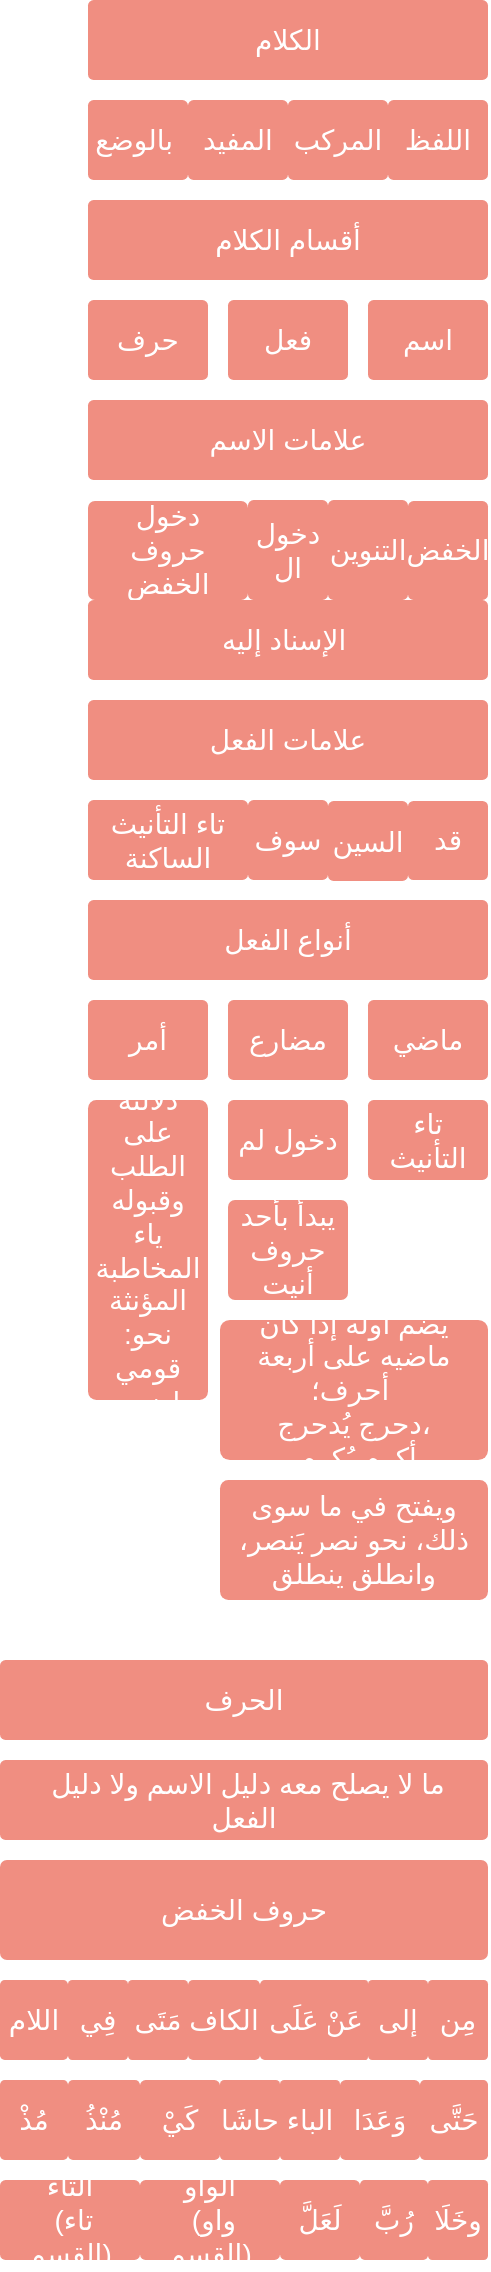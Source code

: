 <mxfile version="24.6.4" type="github">
  <diagram id="6a731a19-8d31-9384-78a2-239565b7b9f0" name="Page-1">
    <mxGraphModel dx="-501" dy="720" grid="1" gridSize="10" guides="1" tooltips="1" connect="1" arrows="1" fold="1" page="1" pageScale="1" pageWidth="827" pageHeight="1169" background="none" math="0" shadow="0">
      <root>
        <mxCell id="0" />
        <mxCell id="1" parent="0" />
        <mxCell id="1756" value="الكلام" style="rounded=1;whiteSpace=wrap;html=1;shadow=0;labelBackgroundColor=none;strokeColor=none;strokeWidth=3;fillColor=#f08e81;fontFamily=Helvetica;fontSize=14;fontColor=#FFFFFF;align=center;spacing=5;fontStyle=0;arcSize=7;perimeterSpacing=2;" parent="1" vertex="1">
          <mxGeometry x="1454" width="200" height="40" as="geometry" />
        </mxCell>
        <mxCell id="1773" value="" style="edgeStyle=none;rounded=1;jumpStyle=none;html=1;shadow=0;labelBackgroundColor=none;startArrow=none;startFill=0;jettySize=auto;orthogonalLoop=1;strokeColor=#12AAB5;strokeWidth=3;fontFamily=Helvetica;fontSize=14;fontColor=#FFFFFF;spacing=5;fontStyle=1;fillColor=#b0e3e6;" parent="1" edge="1">
          <mxGeometry relative="1" as="geometry">
            <mxPoint x="931.583" y="522.5" as="targetPoint" />
          </mxGeometry>
        </mxCell>
        <mxCell id="1775" value="" style="edgeStyle=none;rounded=1;jumpStyle=none;html=1;shadow=0;labelBackgroundColor=none;startArrow=none;startFill=0;jettySize=auto;orthogonalLoop=1;strokeColor=#12AAB5;strokeWidth=3;fontFamily=Helvetica;fontSize=14;fontColor=#FFFFFF;spacing=5;fontStyle=1;fillColor=#b0e3e6;" parent="1" edge="1">
          <mxGeometry relative="1" as="geometry">
            <mxPoint x="1003" y="446.533" as="targetPoint" />
          </mxGeometry>
        </mxCell>
        <mxCell id="1777" value="" style="edgeStyle=none;rounded=1;jumpStyle=none;html=1;shadow=0;labelBackgroundColor=none;startArrow=none;startFill=0;jettySize=auto;orthogonalLoop=1;strokeColor=#12AAB5;strokeWidth=3;fontFamily=Helvetica;fontSize=14;fontColor=#FFFFFF;spacing=5;fontStyle=1;fillColor=#b0e3e6;" parent="1" edge="1">
          <mxGeometry relative="1" as="geometry">
            <mxPoint x="1003" y="376.867" as="targetPoint" />
          </mxGeometry>
        </mxCell>
        <mxCell id="1779" value="" style="edgeStyle=none;rounded=1;jumpStyle=none;html=1;shadow=0;labelBackgroundColor=none;startArrow=none;startFill=0;jettySize=auto;orthogonalLoop=1;strokeColor=#12AAB5;strokeWidth=3;fontFamily=Helvetica;fontSize=14;fontColor=#FFFFFF;spacing=5;fontStyle=1;fillColor=#b0e3e6;" parent="1" edge="1">
          <mxGeometry relative="1" as="geometry">
            <mxPoint x="931.844" y="306.5" as="targetPoint" />
          </mxGeometry>
        </mxCell>
        <mxCell id="cRscaKNVrJ4zBHYBfBJa-1784" value="المركب" style="rounded=1;whiteSpace=wrap;html=1;shadow=0;labelBackgroundColor=none;strokeColor=none;strokeWidth=3;fillColor=#f08e81;fontFamily=Helvetica;fontSize=14;fontColor=#FFFFFF;align=center;spacing=5;fontStyle=0;arcSize=7;perimeterSpacing=2;" parent="1" vertex="1">
          <mxGeometry x="1554" y="50" width="50" height="40" as="geometry" />
        </mxCell>
        <mxCell id="cRscaKNVrJ4zBHYBfBJa-1790" value="المفيد" style="whiteSpace=wrap;html=1;fontSize=14;fillColor=#f08e81;strokeColor=none;fontColor=#FFFFFF;rounded=1;shadow=0;labelBackgroundColor=none;strokeWidth=3;spacing=5;fontStyle=0;arcSize=7;" parent="1" vertex="1">
          <mxGeometry x="1504" y="50" width="50" height="40" as="geometry" />
        </mxCell>
        <mxCell id="cRscaKNVrJ4zBHYBfBJa-1792" value="بالوضع&amp;nbsp;" style="whiteSpace=wrap;html=1;fontSize=14;fillColor=#f08e81;strokeColor=none;fontColor=#FFFFFF;rounded=1;shadow=0;labelBackgroundColor=none;strokeWidth=3;spacing=5;fontStyle=0;arcSize=7;" parent="1" vertex="1">
          <mxGeometry x="1454" y="50" width="50" height="40" as="geometry" />
        </mxCell>
        <mxCell id="5z6oDSpN4JRysGnLd312-1780" value="أقسام الكلام" style="rounded=1;whiteSpace=wrap;html=1;shadow=0;labelBackgroundColor=none;strokeColor=none;strokeWidth=3;fillColor=#f08e81;fontFamily=Helvetica;fontSize=14;fontColor=#FFFFFF;align=center;spacing=5;fontStyle=0;arcSize=7;perimeterSpacing=2;" parent="1" vertex="1">
          <mxGeometry x="1454" y="100" width="200" height="40" as="geometry" />
        </mxCell>
        <mxCell id="5z6oDSpN4JRysGnLd312-1781" value="حرف" style="rounded=1;whiteSpace=wrap;html=1;shadow=0;labelBackgroundColor=none;strokeColor=none;strokeWidth=3;fillColor=#f08e81;fontFamily=Helvetica;fontSize=14;fontColor=#FFFFFF;align=center;spacing=5;fontStyle=0;arcSize=7;perimeterSpacing=2;" parent="1" vertex="1">
          <mxGeometry x="1454" y="150" width="60" height="40" as="geometry" />
        </mxCell>
        <mxCell id="5z6oDSpN4JRysGnLd312-1783" value="فعل" style="rounded=1;whiteSpace=wrap;html=1;shadow=0;labelBackgroundColor=none;strokeColor=none;strokeWidth=3;fillColor=#f08e81;fontFamily=Helvetica;fontSize=14;fontColor=#FFFFFF;align=center;spacing=5;fontStyle=0;arcSize=7;perimeterSpacing=2;" parent="1" vertex="1">
          <mxGeometry x="1524" y="150" width="60" height="40" as="geometry" />
        </mxCell>
        <mxCell id="5z6oDSpN4JRysGnLd312-1784" value="اسم" style="rounded=1;whiteSpace=wrap;html=1;shadow=0;labelBackgroundColor=none;strokeColor=none;strokeWidth=3;fillColor=#f08e81;fontFamily=Helvetica;fontSize=14;fontColor=#FFFFFF;align=center;spacing=5;fontStyle=0;arcSize=7;perimeterSpacing=2;" parent="1" vertex="1">
          <mxGeometry x="1594" y="150" width="60" height="40" as="geometry" />
        </mxCell>
        <mxCell id="5z6oDSpN4JRysGnLd312-1788" value="علامات الاسم" style="rounded=1;whiteSpace=wrap;html=1;shadow=0;labelBackgroundColor=none;strokeColor=none;strokeWidth=3;fillColor=#f08e81;fontFamily=Helvetica;fontSize=14;fontColor=#FFFFFF;align=center;spacing=5;fontStyle=0;arcSize=7;perimeterSpacing=2;" parent="1" vertex="1">
          <mxGeometry x="1454" y="200" width="200" height="40" as="geometry" />
        </mxCell>
        <mxCell id="5z6oDSpN4JRysGnLd312-1790" value="دخول حروف الخفض" style="whiteSpace=wrap;html=1;fontSize=14;fillColor=#f08e81;strokeColor=none;fontColor=#FFFFFF;rounded=1;shadow=0;labelBackgroundColor=none;strokeWidth=3;spacing=5;fontStyle=0;arcSize=7;" parent="1" vertex="1">
          <mxGeometry x="1454" y="250.5" width="80" height="49.5" as="geometry" />
        </mxCell>
        <mxCell id="5z6oDSpN4JRysGnLd312-1791" value="دخول ال" style="whiteSpace=wrap;html=1;fontSize=14;fillColor=#f08e81;strokeColor=none;fontColor=#FFFFFF;rounded=1;shadow=0;labelBackgroundColor=none;strokeWidth=3;spacing=5;fontStyle=0;arcSize=7;" parent="1" vertex="1">
          <mxGeometry x="1534" y="250" width="40" height="50" as="geometry" />
        </mxCell>
        <mxCell id="5z6oDSpN4JRysGnLd312-1792" value="التنوين" style="rounded=1;whiteSpace=wrap;html=1;shadow=0;labelBackgroundColor=none;strokeColor=none;strokeWidth=3;fillColor=#f08e81;fontFamily=Helvetica;fontSize=14;fontColor=#FFFFFF;align=center;spacing=5;fontStyle=0;arcSize=7;perimeterSpacing=2;" parent="1" vertex="1">
          <mxGeometry x="1574" y="250" width="40" height="50" as="geometry" />
        </mxCell>
        <mxCell id="5z6oDSpN4JRysGnLd312-1793" value="الخفض" style="whiteSpace=wrap;html=1;fontSize=14;fillColor=#f08e81;strokeColor=none;fontColor=#FFFFFF;rounded=1;shadow=0;labelBackgroundColor=none;strokeWidth=3;spacing=5;fontStyle=0;arcSize=7;" parent="1" vertex="1">
          <mxGeometry x="1614" y="250.5" width="40" height="49.5" as="geometry" />
        </mxCell>
        <mxCell id="5z6oDSpN4JRysGnLd312-1797" value="الإسناد إليه&amp;nbsp;" style="rounded=1;whiteSpace=wrap;html=1;shadow=0;labelBackgroundColor=none;strokeColor=none;strokeWidth=3;fillColor=#f08e81;fontFamily=Helvetica;fontSize=14;fontColor=#FFFFFF;align=center;spacing=5;fontStyle=0;arcSize=7;perimeterSpacing=2;" parent="1" vertex="1">
          <mxGeometry x="1454" y="300" width="200" height="40" as="geometry" />
        </mxCell>
        <mxCell id="5z6oDSpN4JRysGnLd312-1798" value="علامات الفعل" style="rounded=1;whiteSpace=wrap;html=1;shadow=0;labelBackgroundColor=none;strokeColor=none;strokeWidth=3;fillColor=#f08e81;fontFamily=Helvetica;fontSize=14;fontColor=#FFFFFF;align=center;spacing=5;fontStyle=0;arcSize=7;perimeterSpacing=2;" parent="1" vertex="1">
          <mxGeometry x="1454" y="350" width="200" height="40" as="geometry" />
        </mxCell>
        <mxCell id="iHlBPepbxZfsLJ_pUvUi-1779" value="سوف" style="rounded=1;whiteSpace=wrap;html=1;shadow=0;labelBackgroundColor=none;strokeColor=none;strokeWidth=3;fillColor=#f08e81;fontFamily=Helvetica;fontSize=14;fontColor=#FFFFFF;align=center;spacing=5;fontStyle=0;arcSize=7;perimeterSpacing=2;" parent="1" vertex="1">
          <mxGeometry x="1534" y="400" width="40" height="40" as="geometry" />
        </mxCell>
        <mxCell id="iHlBPepbxZfsLJ_pUvUi-1780" value="قد" style="whiteSpace=wrap;html=1;fontSize=14;fillColor=#f08e81;strokeColor=none;fontColor=#FFFFFF;rounded=1;shadow=0;labelBackgroundColor=none;strokeWidth=3;spacing=5;fontStyle=0;arcSize=7;" parent="1" vertex="1">
          <mxGeometry x="1614" y="400.5" width="40" height="39.5" as="geometry" />
        </mxCell>
        <mxCell id="iHlBPepbxZfsLJ_pUvUi-1781" value="السين" style="whiteSpace=wrap;html=1;fontSize=14;fillColor=#f08e81;strokeColor=none;fontColor=#FFFFFF;rounded=1;shadow=0;labelBackgroundColor=none;strokeWidth=3;spacing=5;fontStyle=0;arcSize=7;" parent="1" vertex="1">
          <mxGeometry x="1574" y="400.5" width="40" height="40" as="geometry" />
        </mxCell>
        <mxCell id="iHlBPepbxZfsLJ_pUvUi-1782" value="تاء التأنيث الساكنة" style="whiteSpace=wrap;html=1;fontSize=14;fillColor=#f08e81;strokeColor=none;fontColor=#FFFFFF;rounded=1;shadow=0;labelBackgroundColor=none;strokeWidth=3;spacing=5;fontStyle=0;arcSize=7;" parent="1" vertex="1">
          <mxGeometry x="1454" y="400" width="80" height="40" as="geometry" />
        </mxCell>
        <mxCell id="iHlBPepbxZfsLJ_pUvUi-1784" value="أنواع الفعل" style="rounded=1;whiteSpace=wrap;html=1;shadow=0;labelBackgroundColor=none;strokeColor=none;strokeWidth=3;fillColor=#f08e81;fontFamily=Helvetica;fontSize=14;fontColor=#FFFFFF;align=center;spacing=5;fontStyle=0;arcSize=7;perimeterSpacing=2;" parent="1" vertex="1">
          <mxGeometry x="1454" y="450" width="200" height="40" as="geometry" />
        </mxCell>
        <mxCell id="iHlBPepbxZfsLJ_pUvUi-1785" value="أمر" style="rounded=1;whiteSpace=wrap;html=1;shadow=0;labelBackgroundColor=none;strokeColor=none;strokeWidth=3;fillColor=#f08e81;fontFamily=Helvetica;fontSize=14;fontColor=#FFFFFF;align=center;spacing=5;fontStyle=0;arcSize=7;perimeterSpacing=2;" parent="1" vertex="1">
          <mxGeometry x="1454" y="500" width="60" height="40" as="geometry" />
        </mxCell>
        <mxCell id="iHlBPepbxZfsLJ_pUvUi-1786" value="مضارع" style="rounded=1;whiteSpace=wrap;html=1;shadow=0;labelBackgroundColor=none;strokeColor=none;strokeWidth=3;fillColor=#f08e81;fontFamily=Helvetica;fontSize=14;fontColor=#FFFFFF;align=center;spacing=5;fontStyle=0;arcSize=7;perimeterSpacing=2;" parent="1" vertex="1">
          <mxGeometry x="1524" y="500" width="60" height="40" as="geometry" />
        </mxCell>
        <mxCell id="iHlBPepbxZfsLJ_pUvUi-1787" value="ماضي" style="rounded=1;whiteSpace=wrap;html=1;shadow=0;labelBackgroundColor=none;strokeColor=none;strokeWidth=3;fillColor=#f08e81;fontFamily=Helvetica;fontSize=14;fontColor=#FFFFFF;align=center;spacing=5;fontStyle=0;arcSize=7;perimeterSpacing=2;" parent="1" vertex="1">
          <mxGeometry x="1594" y="500" width="60" height="40" as="geometry" />
        </mxCell>
        <mxCell id="iHlBPepbxZfsLJ_pUvUi-1788" value="اللفظ" style="rounded=1;whiteSpace=wrap;html=1;shadow=0;labelBackgroundColor=none;strokeColor=none;strokeWidth=3;fillColor=#f08e81;fontFamily=Helvetica;fontSize=14;fontColor=#FFFFFF;align=center;spacing=5;fontStyle=0;arcSize=7;perimeterSpacing=2;" parent="1" vertex="1">
          <mxGeometry x="1604" y="50" width="50" height="40" as="geometry" />
        </mxCell>
        <mxCell id="iHlBPepbxZfsLJ_pUvUi-1789" value="تاء التأنيث" style="rounded=1;whiteSpace=wrap;html=1;shadow=0;labelBackgroundColor=none;strokeColor=none;strokeWidth=3;fillColor=#f08e81;fontFamily=Helvetica;fontSize=14;fontColor=#FFFFFF;align=center;spacing=5;fontStyle=0;arcSize=7;perimeterSpacing=2;" parent="1" vertex="1">
          <mxGeometry x="1594" y="550" width="60" height="40" as="geometry" />
        </mxCell>
        <mxCell id="iHlBPepbxZfsLJ_pUvUi-1790" value="دخول لم" style="rounded=1;whiteSpace=wrap;html=1;shadow=0;labelBackgroundColor=none;strokeColor=none;strokeWidth=3;fillColor=#f08e81;fontFamily=Helvetica;fontSize=14;fontColor=#FFFFFF;align=center;spacing=5;fontStyle=0;arcSize=7;perimeterSpacing=2;" parent="1" vertex="1">
          <mxGeometry x="1524" y="550" width="60" height="40" as="geometry" />
        </mxCell>
        <mxCell id="YPoOsqwpcXnKGERG9v0A-1779" value="يبدأ بأحد حروف أنيت" style="rounded=1;whiteSpace=wrap;html=1;shadow=0;labelBackgroundColor=none;strokeColor=none;strokeWidth=3;fillColor=#f08e81;fontFamily=Helvetica;fontSize=14;fontColor=#FFFFFF;align=center;spacing=5;fontStyle=0;arcSize=7;perimeterSpacing=2;" vertex="1" parent="1">
          <mxGeometry x="1524" y="600" width="60" height="50" as="geometry" />
        </mxCell>
        <mxCell id="YPoOsqwpcXnKGERG9v0A-1780" value="يضم أوله إذا كان ماضيه على أربعة أحرف؛&amp;nbsp;&lt;div&gt;دحرج يُدحرج،&lt;/div&gt;&lt;div&gt;&amp;nbsp;أكرم يُكرم&lt;/div&gt;" style="rounded=1;whiteSpace=wrap;html=1;shadow=0;labelBackgroundColor=none;strokeColor=none;strokeWidth=3;fillColor=#f08e81;fontFamily=Helvetica;fontSize=14;fontColor=#FFFFFF;align=center;spacing=5;fontStyle=0;arcSize=7;perimeterSpacing=2;" vertex="1" parent="1">
          <mxGeometry x="1520" y="660" width="134" height="70" as="geometry" />
        </mxCell>
        <mxCell id="YPoOsqwpcXnKGERG9v0A-1781" value="ويفتح في ما سوى ذلك، نحو نصر يَنصر، وانطلق ينطلق" style="rounded=1;whiteSpace=wrap;html=1;shadow=0;labelBackgroundColor=none;strokeColor=none;strokeWidth=3;fillColor=#f08e81;fontFamily=Helvetica;fontSize=14;fontColor=#FFFFFF;align=center;spacing=5;fontStyle=0;arcSize=7;perimeterSpacing=2;" vertex="1" parent="1">
          <mxGeometry x="1520" y="740" width="134" height="60" as="geometry" />
        </mxCell>
        <mxCell id="YPoOsqwpcXnKGERG9v0A-1782" value="دلالته على الطلب وقبوله ياء المخاطبة المؤنثة نحو: قومي واضربي" style="rounded=1;whiteSpace=wrap;html=1;shadow=0;labelBackgroundColor=none;strokeColor=none;strokeWidth=3;fillColor=#f08e81;fontFamily=Helvetica;fontSize=14;fontColor=#FFFFFF;align=center;spacing=5;fontStyle=0;arcSize=7;perimeterSpacing=2;" vertex="1" parent="1">
          <mxGeometry x="1454" y="550" width="60" height="150" as="geometry" />
        </mxCell>
        <mxCell id="YPoOsqwpcXnKGERG9v0A-1783" value="الحرف" style="rounded=1;whiteSpace=wrap;html=1;shadow=0;labelBackgroundColor=none;strokeColor=none;strokeWidth=3;fillColor=#f08e81;fontFamily=Helvetica;fontSize=14;fontColor=#FFFFFF;align=center;spacing=5;fontStyle=0;arcSize=7;perimeterSpacing=2;" vertex="1" parent="1">
          <mxGeometry x="1410" y="830" width="244" height="40" as="geometry" />
        </mxCell>
        <mxCell id="YPoOsqwpcXnKGERG9v0A-1785" value="&amp;nbsp;ما لا يصلح معه دليل الاسم ولا دليل الفعل" style="rounded=1;whiteSpace=wrap;html=1;shadow=0;labelBackgroundColor=none;strokeColor=none;strokeWidth=3;fillColor=#f08e81;fontFamily=Helvetica;fontSize=14;fontColor=#FFFFFF;align=center;spacing=5;fontStyle=0;arcSize=7;perimeterSpacing=2;" vertex="1" parent="1">
          <mxGeometry x="1410" y="880" width="244" height="40" as="geometry" />
        </mxCell>
        <mxCell id="YPoOsqwpcXnKGERG9v0A-1786" value="حروف الخفض" style="whiteSpace=wrap;html=1;fontSize=14;fillColor=#f08e81;strokeColor=none;fontColor=#FFFFFF;rounded=1;shadow=0;labelBackgroundColor=none;strokeWidth=3;spacing=5;fontStyle=0;arcSize=7;" vertex="1" parent="1">
          <mxGeometry x="1410" y="930" width="244" height="50" as="geometry" />
        </mxCell>
        <mxCell id="YPoOsqwpcXnKGERG9v0A-1789" value="مِن" style="rounded=1;whiteSpace=wrap;html=1;shadow=0;labelBackgroundColor=none;strokeColor=none;strokeWidth=3;fillColor=#f08e81;fontFamily=Helvetica;fontSize=14;fontColor=#FFFFFF;align=center;spacing=5;fontStyle=0;arcSize=7;perimeterSpacing=2;" vertex="1" parent="1">
          <mxGeometry x="1624" y="990" width="30" height="40" as="geometry" />
        </mxCell>
        <mxCell id="YPoOsqwpcXnKGERG9v0A-1790" value="إلى" style="rounded=1;whiteSpace=wrap;html=1;shadow=0;labelBackgroundColor=none;strokeColor=none;strokeWidth=3;fillColor=#f08e81;fontFamily=Helvetica;fontSize=14;fontColor=#FFFFFF;align=center;spacing=5;fontStyle=0;arcSize=7;perimeterSpacing=2;" vertex="1" parent="1">
          <mxGeometry x="1594" y="990" width="30" height="40" as="geometry" />
        </mxCell>
        <mxCell id="YPoOsqwpcXnKGERG9v0A-1791" value="عَنْ" style="rounded=1;whiteSpace=wrap;html=1;shadow=0;labelBackgroundColor=none;strokeColor=none;strokeWidth=3;fillColor=#f08e81;fontFamily=Helvetica;fontSize=14;fontColor=#FFFFFF;align=center;spacing=5;fontStyle=0;arcSize=7;perimeterSpacing=2;" vertex="1" parent="1">
          <mxGeometry x="1570" y="990" width="24" height="40" as="geometry" />
        </mxCell>
        <mxCell id="YPoOsqwpcXnKGERG9v0A-1793" value="فِي" style="rounded=1;whiteSpace=wrap;html=1;shadow=0;labelBackgroundColor=none;strokeColor=none;strokeWidth=3;fillColor=#f08e81;fontFamily=Helvetica;fontSize=14;fontColor=#FFFFFF;align=center;spacing=5;fontStyle=0;arcSize=7;perimeterSpacing=2;" vertex="1" parent="1">
          <mxGeometry x="1444" y="990" width="30" height="40" as="geometry" />
        </mxCell>
        <mxCell id="YPoOsqwpcXnKGERG9v0A-1794" value="عَلَى" style="rounded=1;whiteSpace=wrap;html=1;shadow=0;labelBackgroundColor=none;strokeColor=none;strokeWidth=3;fillColor=#f08e81;fontFamily=Helvetica;fontSize=14;fontColor=#FFFFFF;align=center;spacing=5;fontStyle=0;arcSize=7;perimeterSpacing=2;" vertex="1" parent="1">
          <mxGeometry x="1540" y="990" width="34" height="40" as="geometry" />
        </mxCell>
        <mxCell id="YPoOsqwpcXnKGERG9v0A-1796" value="الباء" style="rounded=1;whiteSpace=wrap;html=1;shadow=0;labelBackgroundColor=none;strokeColor=none;strokeWidth=3;fillColor=#f08e81;fontFamily=Helvetica;fontSize=14;fontColor=#FFFFFF;align=center;spacing=5;fontStyle=0;arcSize=7;perimeterSpacing=2;" vertex="1" parent="1">
          <mxGeometry x="1550" y="1040" width="30" height="40" as="geometry" />
        </mxCell>
        <mxCell id="YPoOsqwpcXnKGERG9v0A-1797" value="اللام" style="rounded=1;whiteSpace=wrap;html=1;shadow=0;labelBackgroundColor=none;strokeColor=none;strokeWidth=3;fillColor=#f08e81;fontFamily=Helvetica;fontSize=14;fontColor=#FFFFFF;align=center;spacing=5;fontStyle=0;arcSize=7;perimeterSpacing=2;" vertex="1" parent="1">
          <mxGeometry x="1410" y="990" width="34" height="40" as="geometry" />
        </mxCell>
        <mxCell id="YPoOsqwpcXnKGERG9v0A-1799" value="مُنْذُ" style="rounded=1;whiteSpace=wrap;html=1;shadow=0;labelBackgroundColor=none;strokeColor=none;strokeWidth=3;fillColor=#f08e81;fontFamily=Helvetica;fontSize=14;fontColor=#FFFFFF;align=center;spacing=5;fontStyle=0;arcSize=7;perimeterSpacing=2;" vertex="1" parent="1">
          <mxGeometry x="1444" y="1040" width="36" height="40" as="geometry" />
        </mxCell>
        <mxCell id="YPoOsqwpcXnKGERG9v0A-1800" value="الواو&lt;div&gt;&amp;nbsp;(واو القسم)&lt;/div&gt;" style="rounded=1;whiteSpace=wrap;html=1;shadow=0;labelBackgroundColor=none;strokeColor=none;strokeWidth=3;fillColor=#f08e81;fontFamily=Helvetica;fontSize=14;fontColor=#FFFFFF;align=center;spacing=5;fontStyle=0;arcSize=7;perimeterSpacing=2;" vertex="1" parent="1">
          <mxGeometry x="1480" y="1090" width="70" height="40" as="geometry" />
        </mxCell>
        <mxCell id="YPoOsqwpcXnKGERG9v0A-1801" value="وَعَدَا" style="rounded=1;whiteSpace=wrap;html=1;shadow=0;labelBackgroundColor=none;strokeColor=none;strokeWidth=3;fillColor=#f08e81;fontFamily=Helvetica;fontSize=14;fontColor=#FFFFFF;align=center;spacing=5;fontStyle=0;arcSize=7;perimeterSpacing=2;" vertex="1" parent="1">
          <mxGeometry x="1580" y="1040" width="40" height="40" as="geometry" />
        </mxCell>
        <mxCell id="YPoOsqwpcXnKGERG9v0A-1802" value="وخَلَا" style="rounded=1;whiteSpace=wrap;html=1;shadow=0;labelBackgroundColor=none;strokeColor=none;strokeWidth=3;fillColor=#f08e81;fontFamily=Helvetica;fontSize=14;fontColor=#FFFFFF;align=center;spacing=5;fontStyle=0;arcSize=7;perimeterSpacing=2;" vertex="1" parent="1">
          <mxGeometry x="1624" y="1090" width="30" height="40" as="geometry" />
        </mxCell>
        <mxCell id="YPoOsqwpcXnKGERG9v0A-1803" value="رُبَّ" style="rounded=1;whiteSpace=wrap;html=1;shadow=0;labelBackgroundColor=none;strokeColor=none;strokeWidth=3;fillColor=#f08e81;fontFamily=Helvetica;fontSize=14;fontColor=#FFFFFF;align=center;spacing=5;fontStyle=0;arcSize=7;perimeterSpacing=2;" vertex="1" parent="1">
          <mxGeometry x="1590" y="1090" width="34" height="40" as="geometry" />
        </mxCell>
        <mxCell id="YPoOsqwpcXnKGERG9v0A-1804" value="حَتَّى" style="rounded=1;whiteSpace=wrap;html=1;shadow=0;labelBackgroundColor=none;strokeColor=none;strokeWidth=3;fillColor=#f08e81;fontFamily=Helvetica;fontSize=14;fontColor=#FFFFFF;align=center;spacing=5;fontStyle=0;arcSize=7;perimeterSpacing=2;" vertex="1" parent="1">
          <mxGeometry x="1620" y="1040" width="34" height="40" as="geometry" />
        </mxCell>
        <mxCell id="YPoOsqwpcXnKGERG9v0A-1806" value="مُذْ" style="rounded=1;whiteSpace=wrap;html=1;shadow=0;labelBackgroundColor=none;strokeColor=none;strokeWidth=3;fillColor=#f08e81;fontFamily=Helvetica;fontSize=14;fontColor=#FFFFFF;align=center;spacing=5;fontStyle=0;arcSize=7;perimeterSpacing=2;" vertex="1" parent="1">
          <mxGeometry x="1410" y="1040" width="34" height="40" as="geometry" />
        </mxCell>
        <mxCell id="YPoOsqwpcXnKGERG9v0A-1807" value="&lt;div&gt;التاء&lt;/div&gt;&lt;div&gt;&amp;nbsp;(تاء القسم)&lt;/div&gt;" style="rounded=1;whiteSpace=wrap;html=1;shadow=0;labelBackgroundColor=none;strokeColor=none;strokeWidth=3;fillColor=#f08e81;fontFamily=Helvetica;fontSize=14;fontColor=#FFFFFF;align=center;spacing=5;fontStyle=0;arcSize=7;perimeterSpacing=2;" vertex="1" parent="1">
          <mxGeometry x="1410" y="1090" width="70" height="40" as="geometry" />
        </mxCell>
        <mxCell id="YPoOsqwpcXnKGERG9v0A-1808" value="حاشَا" style="rounded=1;whiteSpace=wrap;html=1;shadow=0;labelBackgroundColor=none;strokeColor=none;strokeWidth=3;fillColor=#f08e81;fontFamily=Helvetica;fontSize=14;fontColor=#FFFFFF;align=center;spacing=5;fontStyle=0;arcSize=7;perimeterSpacing=2;" vertex="1" parent="1">
          <mxGeometry x="1520" y="1040" width="30" height="40" as="geometry" />
        </mxCell>
        <mxCell id="YPoOsqwpcXnKGERG9v0A-1809" value="كَيْ" style="rounded=1;whiteSpace=wrap;html=1;shadow=0;labelBackgroundColor=none;strokeColor=none;strokeWidth=3;fillColor=#f08e81;fontFamily=Helvetica;fontSize=14;fontColor=#FFFFFF;align=center;spacing=5;fontStyle=0;arcSize=7;perimeterSpacing=2;" vertex="1" parent="1">
          <mxGeometry x="1480" y="1040" width="40" height="40" as="geometry" />
        </mxCell>
        <mxCell id="YPoOsqwpcXnKGERG9v0A-1811" value="مَتَى" style="rounded=1;whiteSpace=wrap;html=1;shadow=0;labelBackgroundColor=none;strokeColor=none;strokeWidth=3;fillColor=#f08e81;fontFamily=Helvetica;fontSize=14;fontColor=#FFFFFF;align=center;spacing=5;fontStyle=0;arcSize=7;perimeterSpacing=2;" vertex="1" parent="1">
          <mxGeometry x="1474" y="990" width="30" height="40" as="geometry" />
        </mxCell>
        <mxCell id="YPoOsqwpcXnKGERG9v0A-1812" value="لَعَلَّ" style="rounded=1;whiteSpace=wrap;html=1;shadow=0;labelBackgroundColor=none;strokeColor=none;strokeWidth=3;fillColor=#f08e81;fontFamily=Helvetica;fontSize=14;fontColor=#FFFFFF;align=center;spacing=5;fontStyle=0;arcSize=7;perimeterSpacing=2;" vertex="1" parent="1">
          <mxGeometry x="1550" y="1090" width="40" height="40" as="geometry" />
        </mxCell>
        <mxCell id="YPoOsqwpcXnKGERG9v0A-1814" value="الكاف" style="rounded=1;whiteSpace=wrap;html=1;shadow=0;labelBackgroundColor=none;strokeColor=none;strokeWidth=3;fillColor=#f08e81;fontFamily=Helvetica;fontSize=14;fontColor=#FFFFFF;align=center;spacing=5;fontStyle=0;arcSize=7;perimeterSpacing=2;" vertex="1" parent="1">
          <mxGeometry x="1504" y="990" width="36" height="40" as="geometry" />
        </mxCell>
      </root>
    </mxGraphModel>
  </diagram>
</mxfile>
